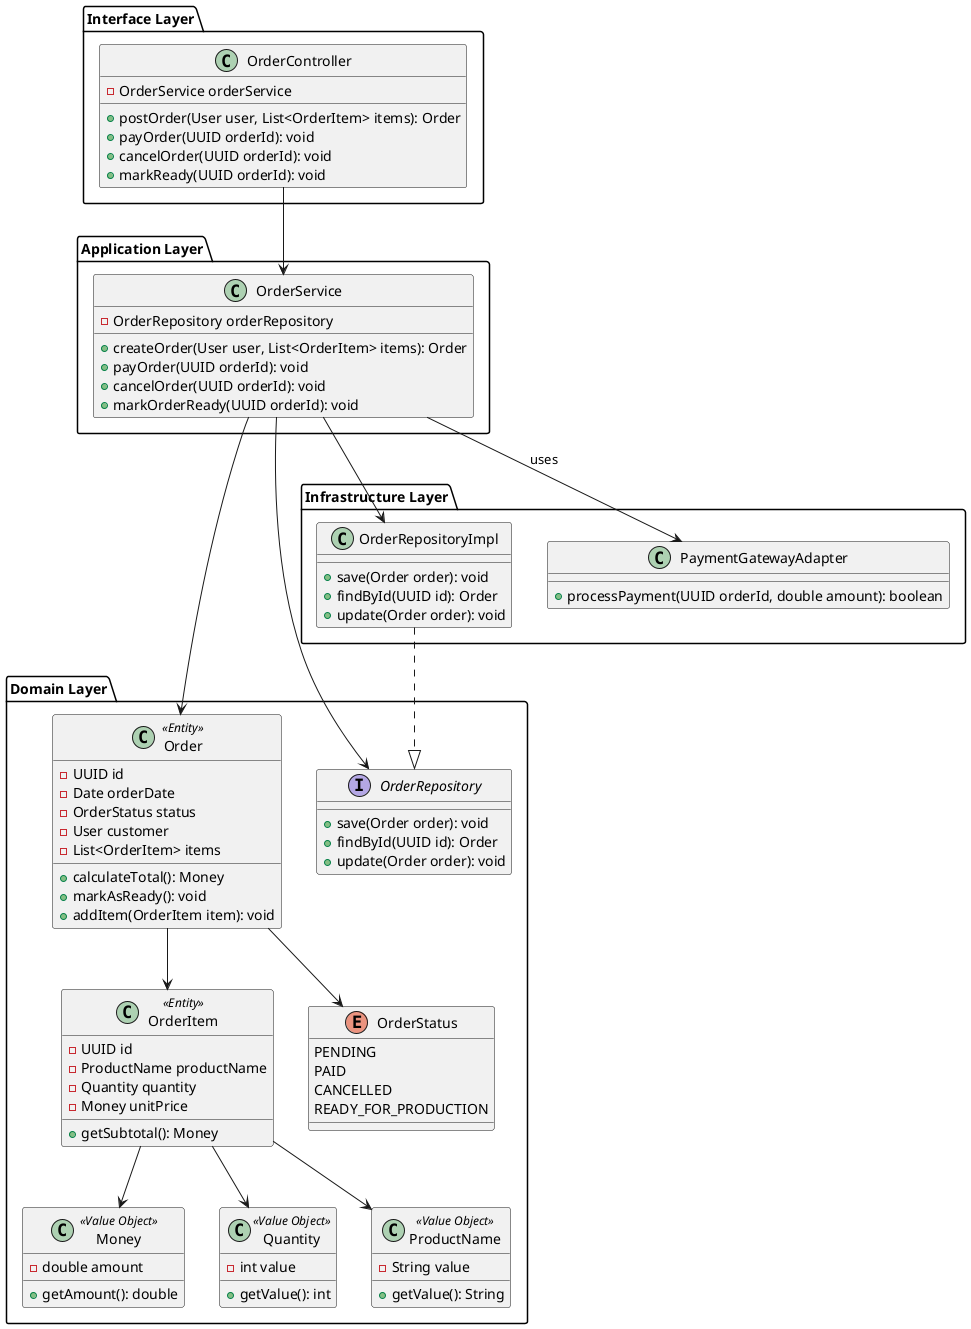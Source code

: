 @startuml
' =============================
' DOMAIN LAYER
' =============================
package "Domain Layer" {

  class Order <<Entity>> {
    - UUID id
    - Date orderDate
    - OrderStatus status
    - User customer
    - List<OrderItem> items
    + calculateTotal(): Money
    + markAsReady(): void
    + addItem(OrderItem item): void
  }

  class OrderItem <<Entity>> {
    - UUID id
    - ProductName productName
    - Quantity quantity
    - Money unitPrice
    + getSubtotal(): Money
  }

  enum OrderStatus {
    PENDING
    PAID
    CANCELLED
    READY_FOR_PRODUCTION
  }

  interface OrderRepository {
    + save(Order order): void
    + findById(UUID id): Order
    + update(Order order): void
  }

  ' === Value Objects ===
  class Money <<Value Object>> {
    - double amount
    + getAmount(): double
  }

  class Quantity <<Value Object>> {
    - int value
    + getValue(): int
  }

  class ProductName <<Value Object>> {
    - String value
    + getValue(): String
  }

  Order --> OrderItem
  Order --> OrderStatus
  OrderItem --> Money
  OrderItem --> Quantity
  OrderItem --> ProductName
}

' =============================
' APPLICATION LAYER
' =============================
package "Application Layer" {

  class OrderService {
    - OrderRepository orderRepository
    + createOrder(User user, List<OrderItem> items): Order
    + payOrder(UUID orderId): void
    + cancelOrder(UUID orderId): void
    + markOrderReady(UUID orderId): void
  }

  OrderService --> Order
  OrderService --> OrderRepository
}

' =============================
' INFRASTRUCTURE LAYER
' =============================
package "Infrastructure Layer" {

  class OrderRepositoryImpl {
    + save(Order order): void
    + findById(UUID id): Order
    + update(Order order): void
  }

  OrderRepositoryImpl ..|> OrderRepository

  class PaymentGatewayAdapter {
    + processPayment(UUID orderId, double amount): boolean
  }

  OrderService --> OrderRepositoryImpl
  OrderService --> PaymentGatewayAdapter : uses
}

' =============================
' INTERFACE LAYER
' =============================
package "Interface Layer" {

  class OrderController {
    - OrderService orderService
    + postOrder(User user, List<OrderItem> items): Order
    + payOrder(UUID orderId): void
    + cancelOrder(UUID orderId): void
    + markReady(UUID orderId): void
  }

  OrderController --> OrderService
}
@enduml
